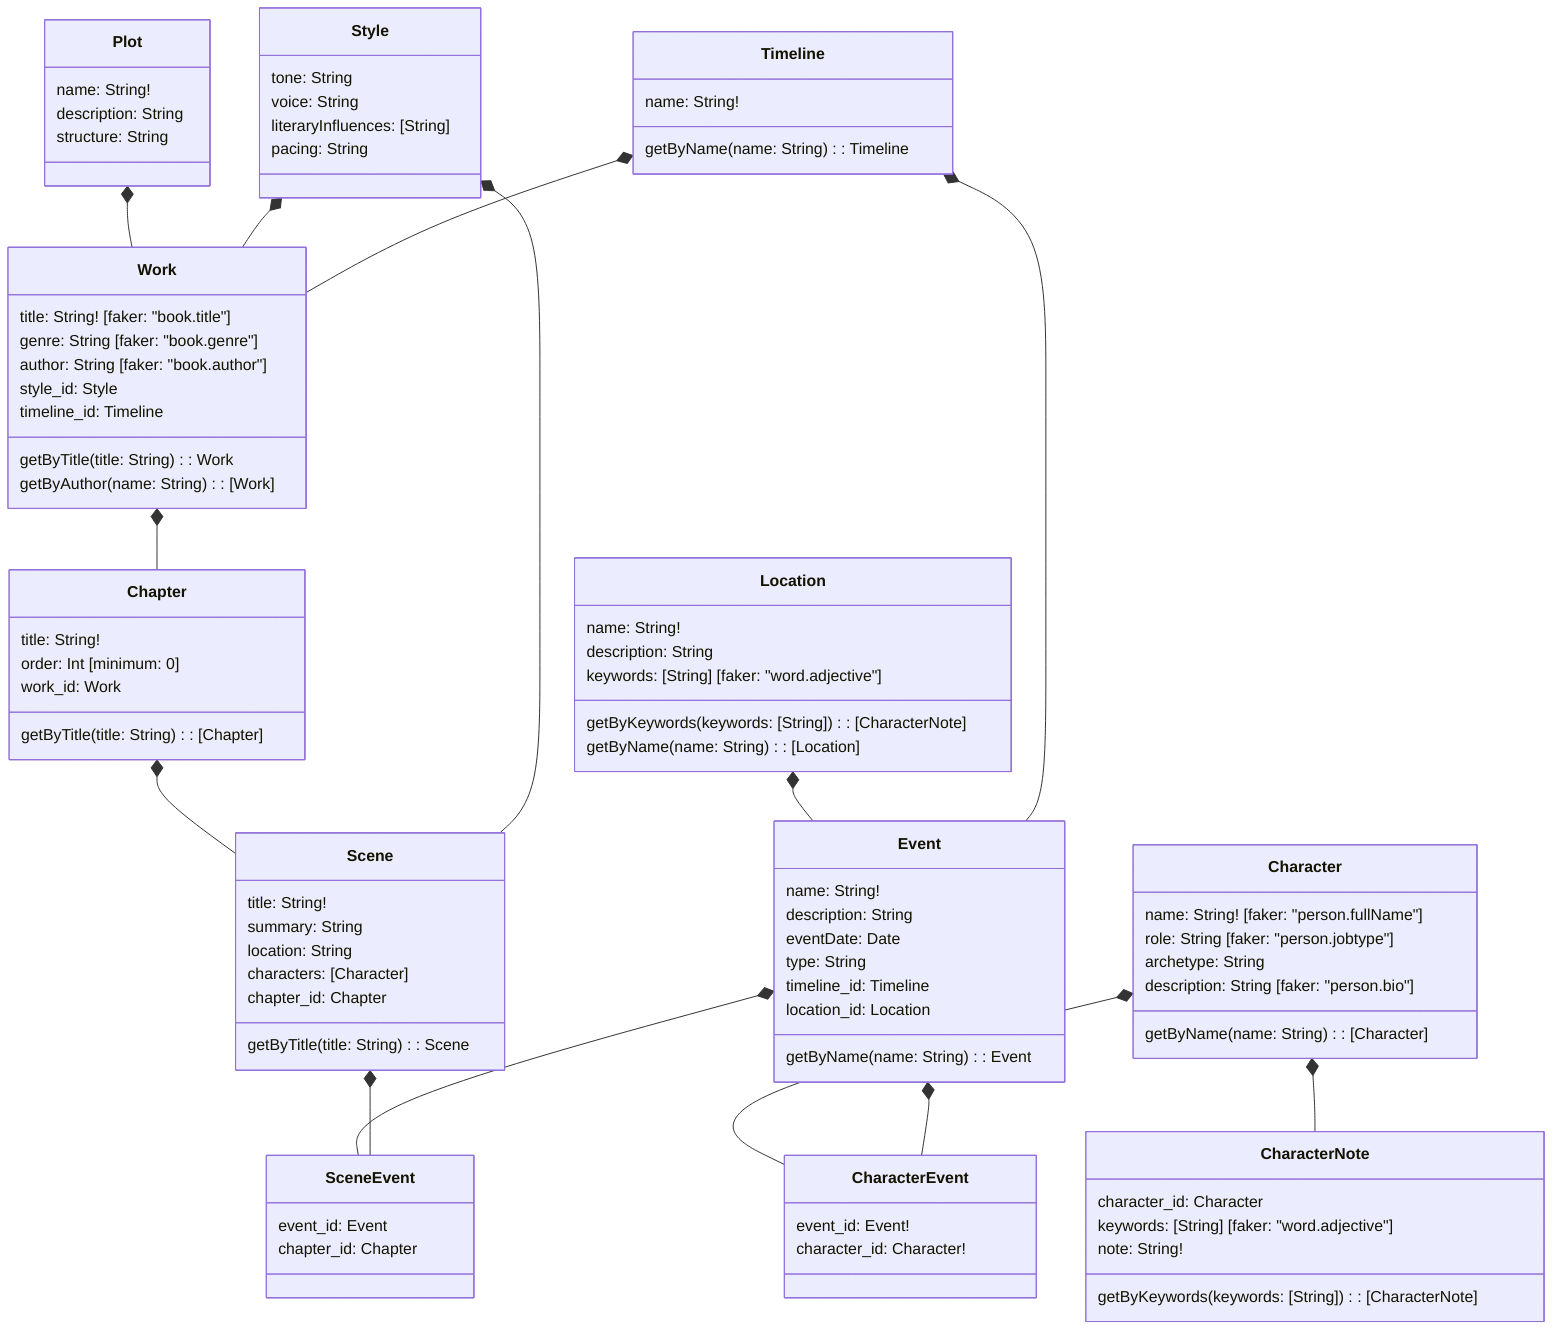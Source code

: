 classDiagram

    Work *-- Chapter
    class Work {
        title: String! [faker: "book.title"]
        genre: String [faker: "book.genre"]
        author: String [faker: "book.author"]
        style_id: Style
        timeline_id: Timeline

        getByTitle(title: String): Work
        getByAuthor(name: String): [Work]
    }

    Chapter *-- Scene
    class Chapter {
        title: String!
        order: Int [minimum: 0]
        work_id: Work

        getByTitle(title: String): [Chapter]
    }

    Character *-- CharacterEvent
    Character *-- CharacterNote
    class Character {
        name: String! [faker: "person.fullName"]
        role: String [faker: "person.jobtype"]
        archetype: String
        description: String [faker: "person.bio"]

        getByName(name: String): [Character]
    }

    class CharacterNote {
        character_id: Character
        keywords: [String] [faker: "word.adjective"]
        note: String!

        getByKeywords(keywords: [String]): [CharacterNote]

    }

    class CharacterEvent {
        event_id: Event!
        character_id: Character!
    }

    Location *-- Event
    class Location {
        name: String!
        description: String
        keywords: [String] [faker: "word.adjective"]

        getByKeywords(keywords: [String]): [CharacterNote]
        getByName(name: String): [Location]
    }

    Plot *-- Work
    class Plot {
        name: String!
        description: String
        structure: String
    }

    Style *-- Work
    Style *-- Scene
    class Style {
        tone: String
        voice: String
        literaryInfluences: [String]
        pacing: String
    }
    
    Event *-- CharacterEvent
    Event *-- SceneEvent
    class Event {
        name: String!
        description: String
        eventDate: Date
        type: String
        timeline_id: Timeline
        location_id: Location

        getByName(name: String): Event
    }

    class SceneEvent {
        event_id: Event
        chapter_id: Chapter
    }

    Scene *-- SceneEvent
    class Scene {
        title: String!
        summary: String
        location: String
        characters: [Character]
        chapter_id: Chapter

        getByTitle(title: String): Scene
    }

    Timeline *-- Event
    Timeline *-- Work
    class Timeline {
        name: String!

        getByName(name: String): Timeline
    }